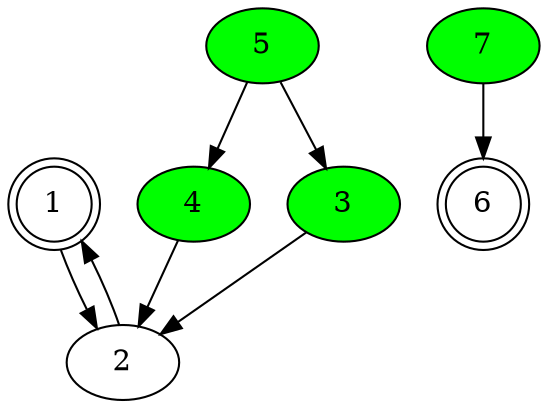 digraph G {
{
1 [shape = doublecircle]
}
1 -> { 2 }
2 -> { 1 }
{
4 [style = filled fillcolor = green]
}
4 -> { 2 }
{
5 [style = filled fillcolor = green]
}
5 -> { 4, 3 }
{
6 [shape = doublecircle]
}

{
3 [style = filled fillcolor = green]
}
3 -> { 2 }
{
7 [style = filled fillcolor = green]
}
7 -> { 6 }
}